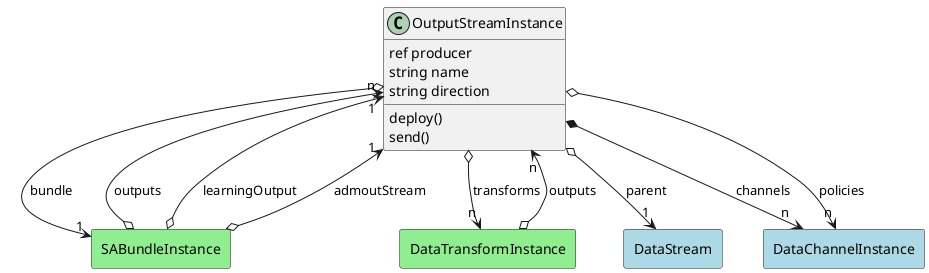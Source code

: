@startuml

class "OutputStreamInstance" as Model {
 ref producer
 string name
 string direction

 deploy()
 send()
 
}

rectangle "DataStream" as DataStream #lightblue {
}

Model o--> "1" DataStream : parent


rectangle "SABundleInstance" as SABundleInstance #lightblue {
}

Model o--> "1" SABundleInstance : bundle


rectangle "DataChannelInstance" as DataChannelInstance #lightblue {
}

Model *--> "n" DataChannelInstance : channels


rectangle "DataChannelInstance" as DataChannelInstance #lightblue {
}

Model o--> "n" DataChannelInstance : policies


rectangle "DataTransformInstance" as DataTransformInstance #lightblue {
}

Model o--> "n" DataTransformInstance : transforms




    rectangle "DataTransformInstance" as DataTransformInstance #lightgreen {
    }
    
        DataTransformInstance   o--> "n" Model : "outputs"
    
    rectangle "SABundleInstance" as SABundleInstance #lightgreen {
    }
    
        SABundleInstance   o--> "n" Model : "outputs"
    
    rectangle "SABundleInstance" as SABundleInstance #lightgreen {
    }
    
        SABundleInstance   o--> "1" Model : "learningOutput"
    
    rectangle "SABundleInstance" as SABundleInstance #lightgreen {
    }
    
        SABundleInstance   o--> "1" Model : "admoutStream"
    

@enduml
